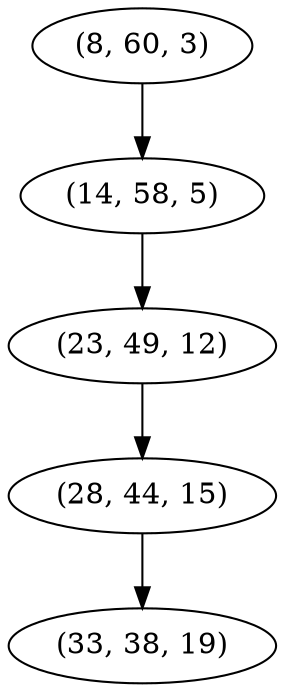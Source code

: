 digraph tree {
    "(8, 60, 3)";
    "(14, 58, 5)";
    "(23, 49, 12)";
    "(28, 44, 15)";
    "(33, 38, 19)";
    "(8, 60, 3)" -> "(14, 58, 5)";
    "(14, 58, 5)" -> "(23, 49, 12)";
    "(23, 49, 12)" -> "(28, 44, 15)";
    "(28, 44, 15)" -> "(33, 38, 19)";
}
